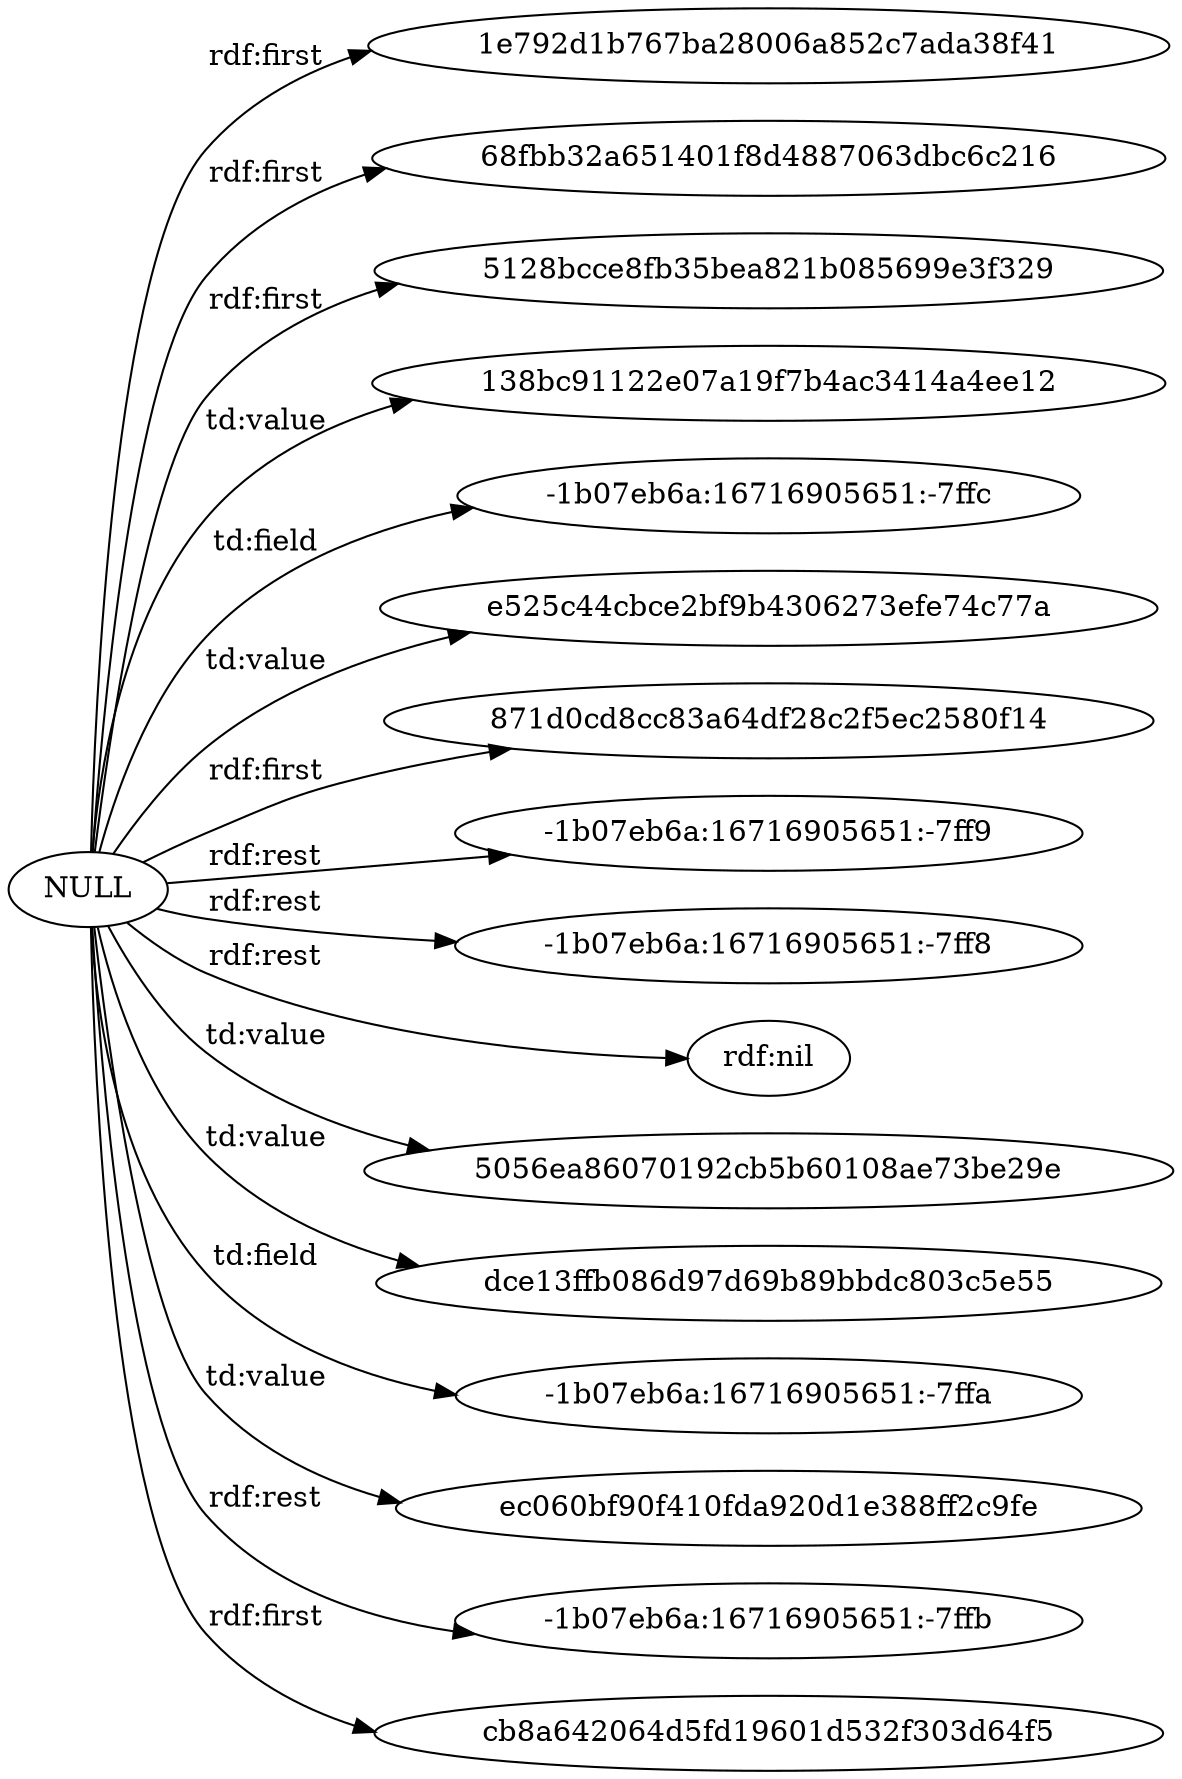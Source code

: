 digraph ar2dtool_diagram { 
rankdir=LR;
size="1501"
	"NULL" -> "1e792d1b767ba28006a852c7ada38f41" [ label = "rdf:first" ];
	"NULL" -> "68fbb32a651401f8d4887063dbc6c216" [ label = "rdf:first" ];
	"NULL" -> "5128bcce8fb35bea821b085699e3f329" [ label = "rdf:first" ];
	"NULL" -> "138bc91122e07a19f7b4ac3414a4ee12" [ label = "td:value" ];
	"NULL" -> "-1b07eb6a:16716905651:-7ffc" [ label = "td:field" ];
	"NULL" -> "e525c44cbce2bf9b4306273efe74c77a" [ label = "td:value" ];
	"NULL" -> "871d0cd8cc83a64df28c2f5ec2580f14" [ label = "rdf:first" ];
	"NULL" -> "-1b07eb6a:16716905651:-7ff9" [ label = "rdf:rest" ];
	"NULL" -> "-1b07eb6a:16716905651:-7ff8" [ label = "rdf:rest" ];
	"NULL" -> "rdf:nil" [ label = "rdf:rest" ];
	"NULL" -> "5056ea86070192cb5b60108ae73be29e" [ label = "td:value" ];
	"NULL" -> "dce13ffb086d97d69b89bbdc803c5e55" [ label = "td:value" ];
	"NULL" -> "-1b07eb6a:16716905651:-7ffa" [ label = "td:field" ];
	"NULL" -> "ec060bf90f410fda920d1e388ff2c9fe" [ label = "td:value" ];
	"NULL" -> "-1b07eb6a:16716905651:-7ffb" [ label = "rdf:rest" ];
	"NULL" -> "cb8a642064d5fd19601d532f303d64f5" [ label = "rdf:first" ];

}
